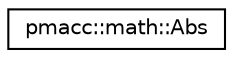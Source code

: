 digraph "Graphical Class Hierarchy"
{
 // LATEX_PDF_SIZE
  edge [fontname="Helvetica",fontsize="10",labelfontname="Helvetica",labelfontsize="10"];
  node [fontname="Helvetica",fontsize="10",shape=record];
  rankdir="LR";
  Node0 [label="pmacc::math::Abs",height=0.2,width=0.4,color="black", fillcolor="white", style="filled",URL="$structpmacc_1_1math_1_1_abs.html",tooltip=" "];
}
